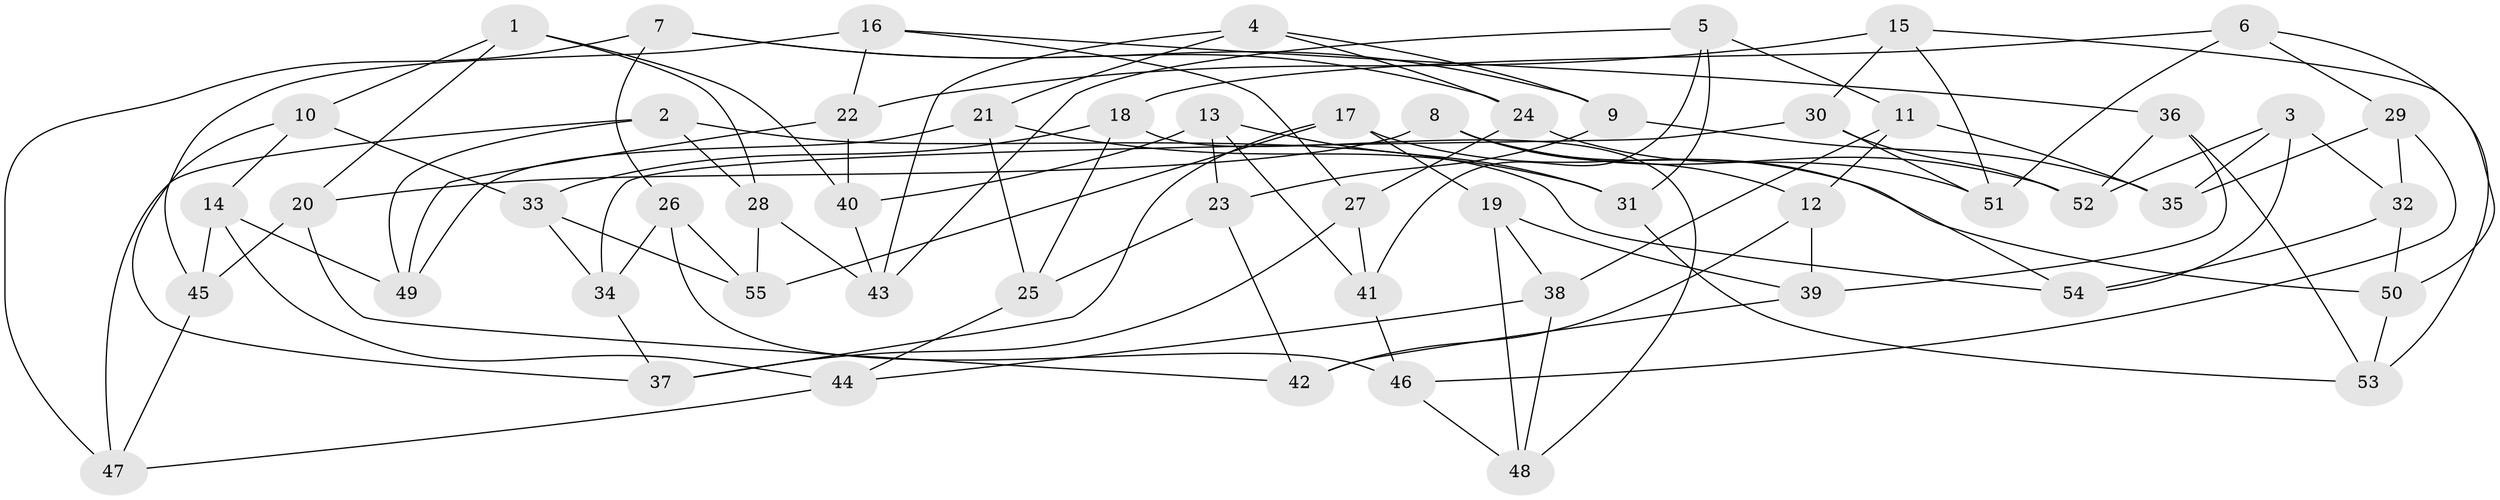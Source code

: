 // Generated by graph-tools (version 1.1) at 2025/26/03/09/25 03:26:53]
// undirected, 55 vertices, 110 edges
graph export_dot {
graph [start="1"]
  node [color=gray90,style=filled];
  1;
  2;
  3;
  4;
  5;
  6;
  7;
  8;
  9;
  10;
  11;
  12;
  13;
  14;
  15;
  16;
  17;
  18;
  19;
  20;
  21;
  22;
  23;
  24;
  25;
  26;
  27;
  28;
  29;
  30;
  31;
  32;
  33;
  34;
  35;
  36;
  37;
  38;
  39;
  40;
  41;
  42;
  43;
  44;
  45;
  46;
  47;
  48;
  49;
  50;
  51;
  52;
  53;
  54;
  55;
  1 -- 40;
  1 -- 20;
  1 -- 10;
  1 -- 28;
  2 -- 47;
  2 -- 49;
  2 -- 28;
  2 -- 54;
  3 -- 32;
  3 -- 35;
  3 -- 52;
  3 -- 54;
  4 -- 21;
  4 -- 43;
  4 -- 24;
  4 -- 9;
  5 -- 43;
  5 -- 41;
  5 -- 31;
  5 -- 11;
  6 -- 50;
  6 -- 51;
  6 -- 18;
  6 -- 29;
  7 -- 47;
  7 -- 26;
  7 -- 9;
  7 -- 24;
  8 -- 12;
  8 -- 52;
  8 -- 20;
  8 -- 54;
  9 -- 23;
  9 -- 35;
  10 -- 37;
  10 -- 14;
  10 -- 33;
  11 -- 35;
  11 -- 12;
  11 -- 38;
  12 -- 39;
  12 -- 42;
  13 -- 40;
  13 -- 41;
  13 -- 23;
  13 -- 31;
  14 -- 49;
  14 -- 45;
  14 -- 44;
  15 -- 30;
  15 -- 22;
  15 -- 53;
  15 -- 51;
  16 -- 45;
  16 -- 36;
  16 -- 27;
  16 -- 22;
  17 -- 50;
  17 -- 37;
  17 -- 19;
  17 -- 55;
  18 -- 48;
  18 -- 25;
  18 -- 33;
  19 -- 48;
  19 -- 39;
  19 -- 38;
  20 -- 42;
  20 -- 45;
  21 -- 25;
  21 -- 49;
  21 -- 31;
  22 -- 49;
  22 -- 40;
  23 -- 25;
  23 -- 42;
  24 -- 51;
  24 -- 27;
  25 -- 44;
  26 -- 34;
  26 -- 46;
  26 -- 55;
  27 -- 37;
  27 -- 41;
  28 -- 55;
  28 -- 43;
  29 -- 35;
  29 -- 32;
  29 -- 46;
  30 -- 52;
  30 -- 34;
  30 -- 51;
  31 -- 53;
  32 -- 50;
  32 -- 54;
  33 -- 34;
  33 -- 55;
  34 -- 37;
  36 -- 52;
  36 -- 53;
  36 -- 39;
  38 -- 44;
  38 -- 48;
  39 -- 42;
  40 -- 43;
  41 -- 46;
  44 -- 47;
  45 -- 47;
  46 -- 48;
  50 -- 53;
}
